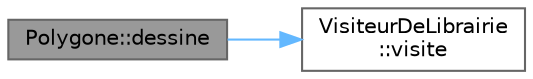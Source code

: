 digraph "Polygone::dessine"
{
 // LATEX_PDF_SIZE
  bgcolor="transparent";
  edge [fontname=Helvetica,fontsize=10,labelfontname=Helvetica,labelfontsize=10];
  node [fontname=Helvetica,fontsize=10,shape=box,height=0.2,width=0.4];
  rankdir="LR";
  Node1 [label="Polygone::dessine",height=0.2,width=0.4,color="gray40", fillcolor="grey60", style="filled", fontcolor="black",tooltip="Visiteur de librairie qui va se charger de dessiner le polygone."];
  Node1 -> Node2 [color="steelblue1",style="solid"];
  Node2 [label="VisiteurDeLibrairie\l::visite",height=0.2,width=0.4,color="grey40", fillcolor="white", style="filled",URL="$class_visiteur_de_librairie.html#a5512db1122c76a6dcfc494f360f30ad6",tooltip="Visite qui permet de dessiner une forme avec une librairie graphique."];
}

